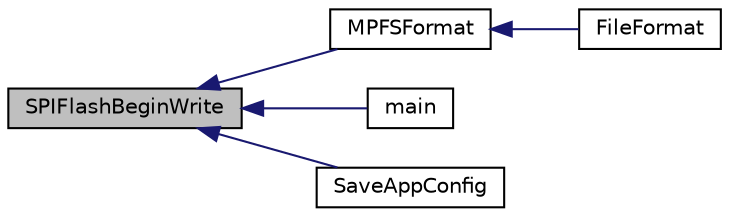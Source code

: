 digraph "SPIFlashBeginWrite"
{
  edge [fontname="Helvetica",fontsize="10",labelfontname="Helvetica",labelfontsize="10"];
  node [fontname="Helvetica",fontsize="10",shape=record];
  rankdir="LR";
  Node1 [label="SPIFlashBeginWrite",height=0.2,width=0.4,color="black", fillcolor="grey75", style="filled", fontcolor="black"];
  Node1 -> Node2 [dir="back",color="midnightblue",fontsize="10",style="solid"];
  Node2 [label="MPFSFormat",height=0.2,width=0.4,color="black", fillcolor="white", style="filled",URL="$_m_p_f_s2_8c.html#a1a605108919997d9257371c6cf4f4a0a"];
  Node2 -> Node3 [dir="back",color="midnightblue",fontsize="10",style="solid"];
  Node3 [label="FileFormat",height=0.2,width=0.4,color="black", fillcolor="white", style="filled",URL="$_file_system_8c.html#aafac6bae9985b28fec929612aecf68b5"];
  Node1 -> Node4 [dir="back",color="midnightblue",fontsize="10",style="solid"];
  Node4 [label="main",height=0.2,width=0.4,color="black", fillcolor="white", style="filled",URL="$_main_demo_8c.html#a6288eba0f8e8ad3ab1544ad731eb7667"];
  Node1 -> Node5 [dir="back",color="midnightblue",fontsize="10",style="solid"];
  Node5 [label="SaveAppConfig",height=0.2,width=0.4,color="black", fillcolor="white", style="filled",URL="$_main_demo_8h.html#a80191ae89d61145b47405d9bdda338f1"];
}
